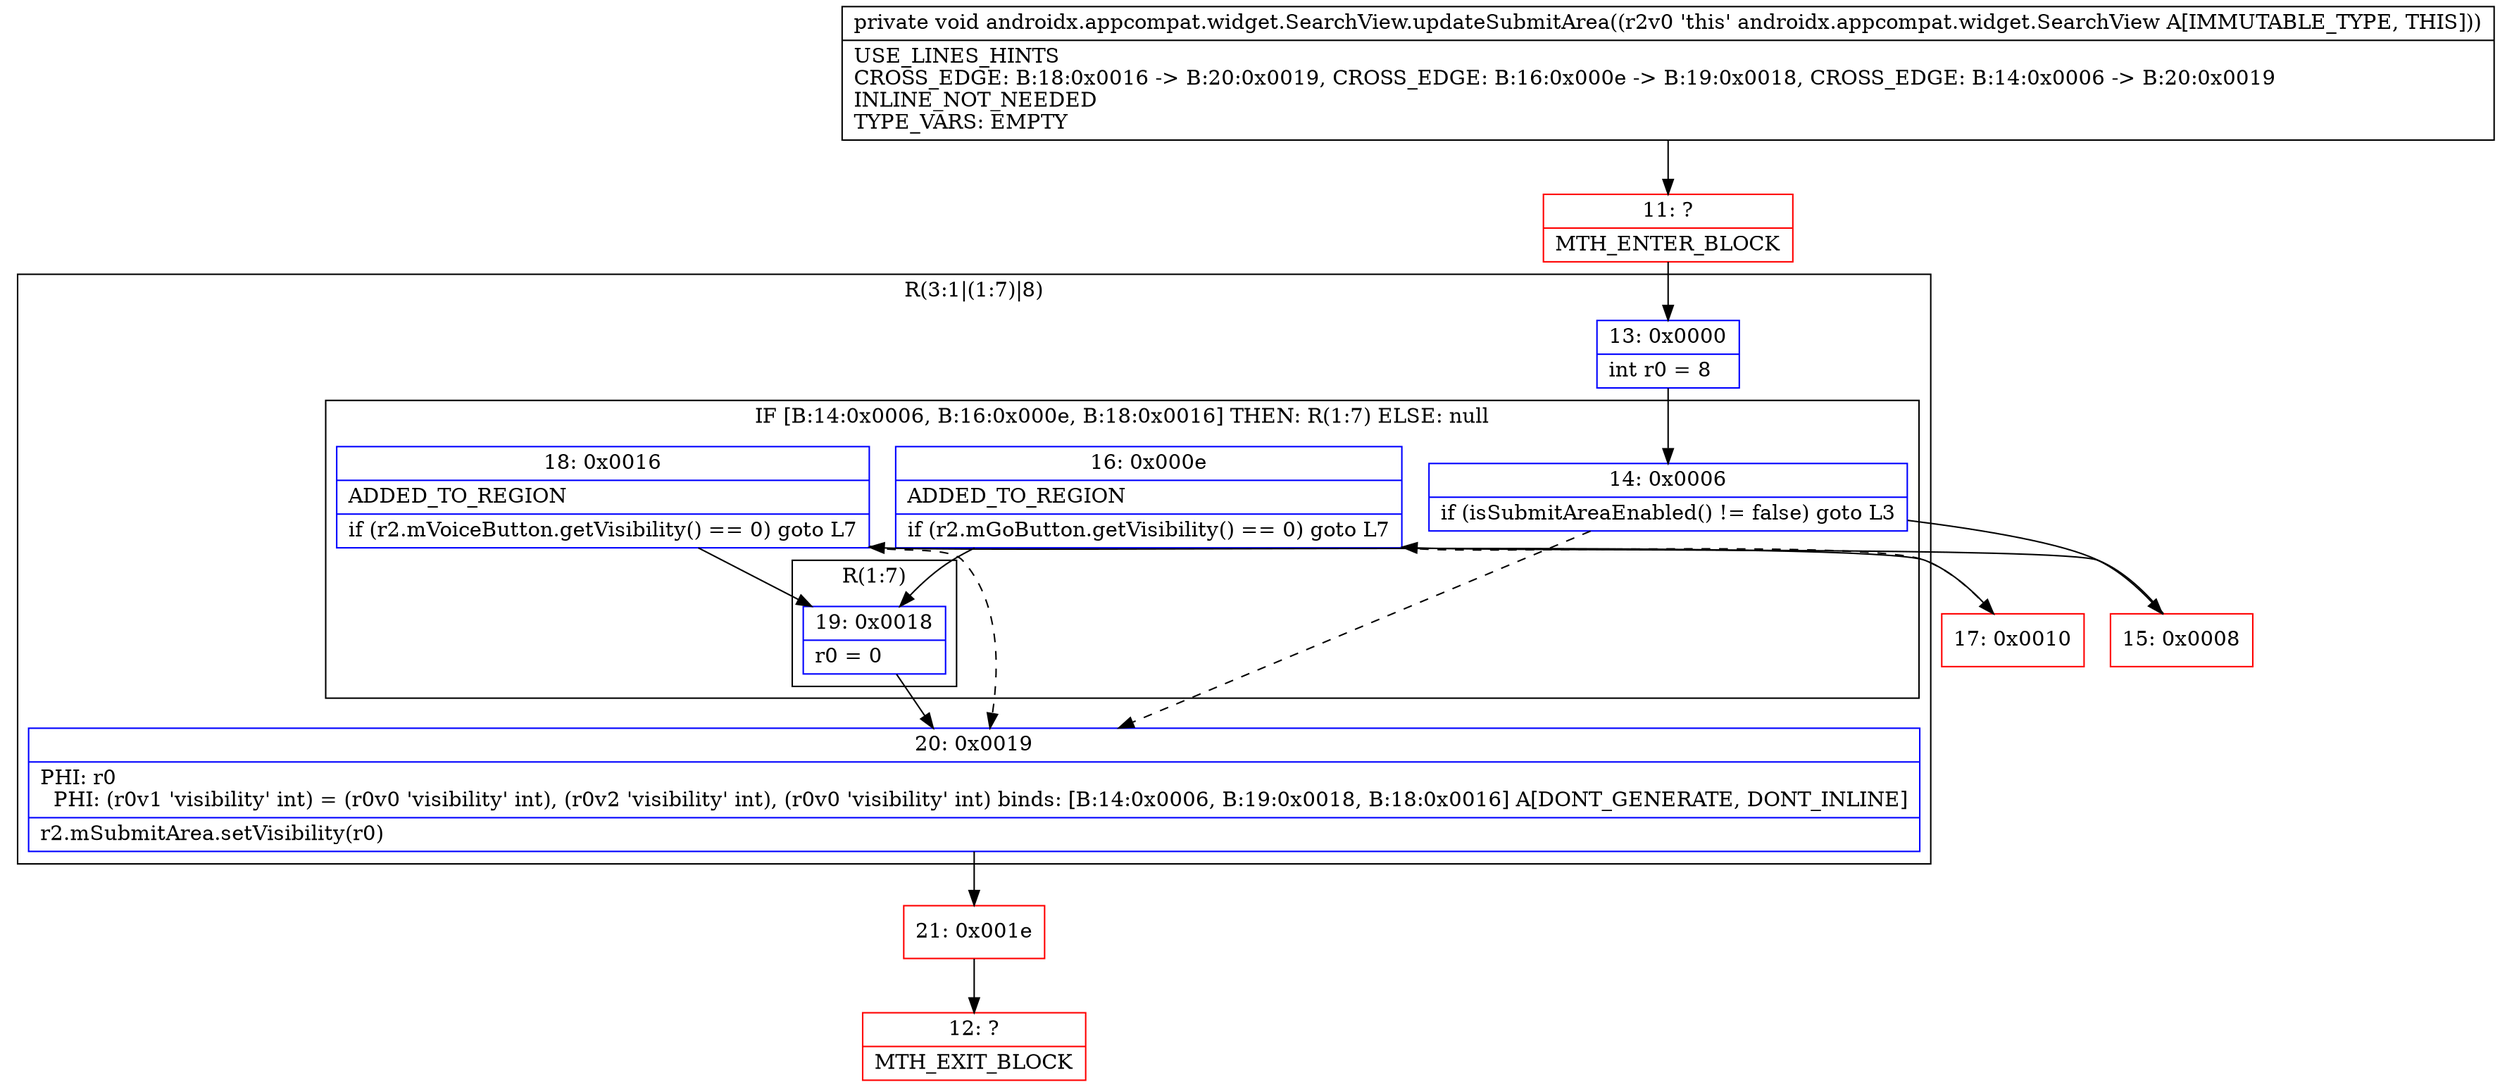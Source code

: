 digraph "CFG forandroidx.appcompat.widget.SearchView.updateSubmitArea()V" {
subgraph cluster_Region_1145136914 {
label = "R(3:1|(1:7)|8)";
node [shape=record,color=blue];
Node_13 [shape=record,label="{13\:\ 0x0000|int r0 = 8\l}"];
subgraph cluster_IfRegion_148199393 {
label = "IF [B:14:0x0006, B:16:0x000e, B:18:0x0016] THEN: R(1:7) ELSE: null";
node [shape=record,color=blue];
Node_14 [shape=record,label="{14\:\ 0x0006|if (isSubmitAreaEnabled() != false) goto L3\l}"];
Node_16 [shape=record,label="{16\:\ 0x000e|ADDED_TO_REGION\l|if (r2.mGoButton.getVisibility() == 0) goto L7\l}"];
Node_18 [shape=record,label="{18\:\ 0x0016|ADDED_TO_REGION\l|if (r2.mVoiceButton.getVisibility() == 0) goto L7\l}"];
subgraph cluster_Region_1936156724 {
label = "R(1:7)";
node [shape=record,color=blue];
Node_19 [shape=record,label="{19\:\ 0x0018|r0 = 0\l}"];
}
}
Node_20 [shape=record,label="{20\:\ 0x0019|PHI: r0 \l  PHI: (r0v1 'visibility' int) = (r0v0 'visibility' int), (r0v2 'visibility' int), (r0v0 'visibility' int) binds: [B:14:0x0006, B:19:0x0018, B:18:0x0016] A[DONT_GENERATE, DONT_INLINE]\l|r2.mSubmitArea.setVisibility(r0)\l}"];
}
Node_11 [shape=record,color=red,label="{11\:\ ?|MTH_ENTER_BLOCK\l}"];
Node_15 [shape=record,color=red,label="{15\:\ 0x0008}"];
Node_17 [shape=record,color=red,label="{17\:\ 0x0010}"];
Node_21 [shape=record,color=red,label="{21\:\ 0x001e}"];
Node_12 [shape=record,color=red,label="{12\:\ ?|MTH_EXIT_BLOCK\l}"];
MethodNode[shape=record,label="{private void androidx.appcompat.widget.SearchView.updateSubmitArea((r2v0 'this' androidx.appcompat.widget.SearchView A[IMMUTABLE_TYPE, THIS]))  | USE_LINES_HINTS\lCROSS_EDGE: B:18:0x0016 \-\> B:20:0x0019, CROSS_EDGE: B:16:0x000e \-\> B:19:0x0018, CROSS_EDGE: B:14:0x0006 \-\> B:20:0x0019\lINLINE_NOT_NEEDED\lTYPE_VARS: EMPTY\l}"];
MethodNode -> Node_11;Node_13 -> Node_14;
Node_14 -> Node_15;
Node_14 -> Node_20[style=dashed];
Node_16 -> Node_17[style=dashed];
Node_16 -> Node_19;
Node_18 -> Node_19;
Node_18 -> Node_20[style=dashed];
Node_19 -> Node_20;
Node_20 -> Node_21;
Node_11 -> Node_13;
Node_15 -> Node_16;
Node_17 -> Node_18;
Node_21 -> Node_12;
}

